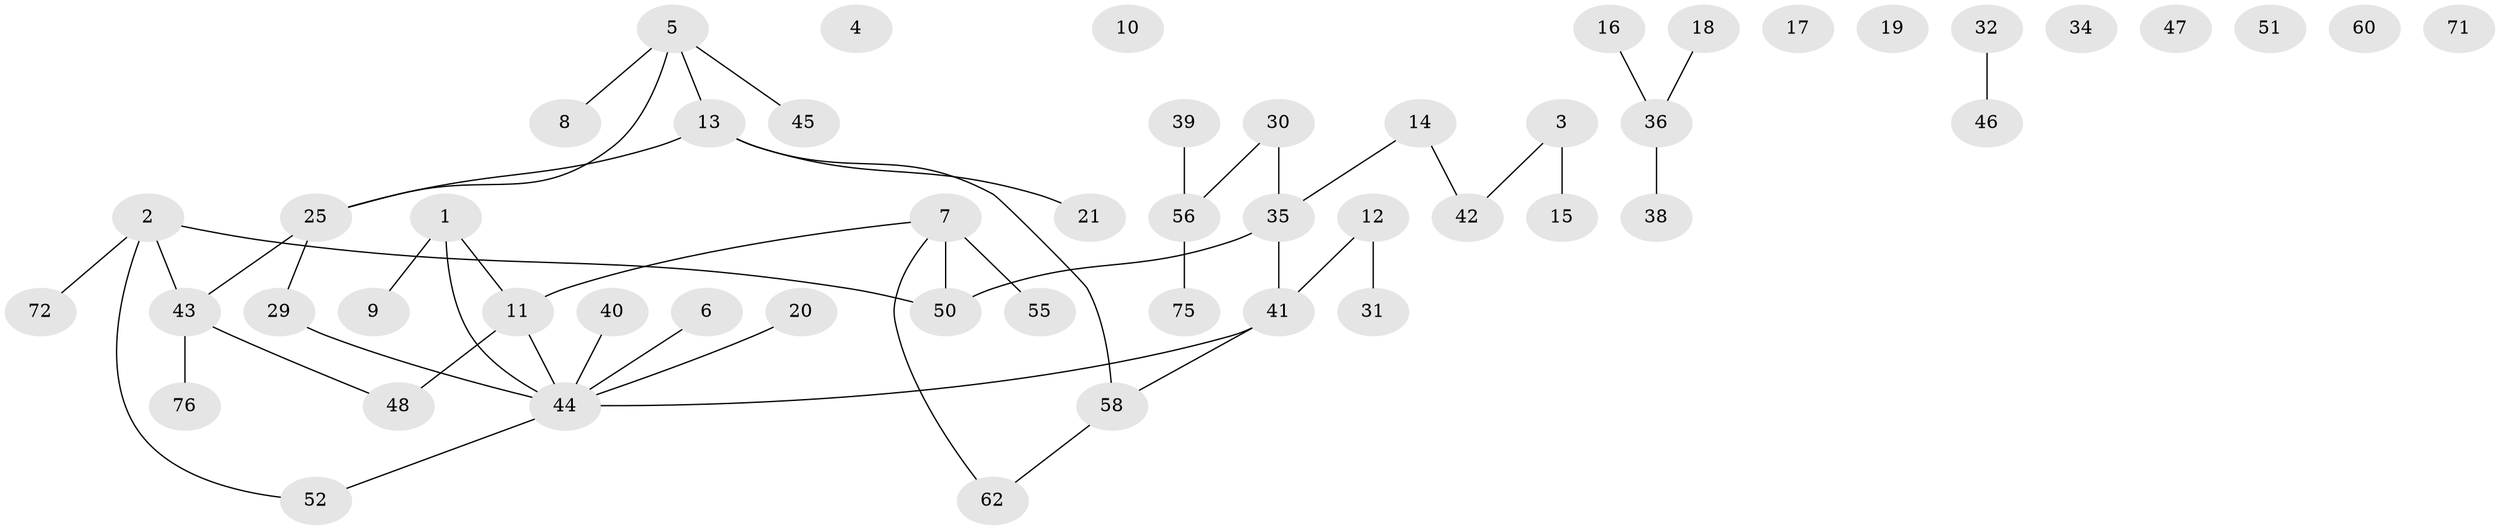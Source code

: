 // Generated by graph-tools (version 1.1) at 2025/23/03/03/25 07:23:28]
// undirected, 52 vertices, 48 edges
graph export_dot {
graph [start="1"]
  node [color=gray90,style=filled];
  1 [super="+64"];
  2 [super="+33"];
  3 [super="+70"];
  4;
  5 [super="+57"];
  6;
  7 [super="+63"];
  8;
  9;
  10;
  11 [super="+23"];
  12 [super="+26"];
  13 [super="+24"];
  14 [super="+37"];
  15;
  16 [super="+27"];
  17;
  18;
  19 [super="+22"];
  20;
  21;
  25 [super="+28"];
  29 [super="+68"];
  30 [super="+73"];
  31;
  32;
  34 [super="+54"];
  35 [super="+53"];
  36 [super="+49"];
  38;
  39;
  40;
  41 [super="+67"];
  42 [super="+66"];
  43 [super="+61"];
  44 [super="+65"];
  45;
  46 [super="+74"];
  47;
  48 [super="+69"];
  50;
  51;
  52;
  55;
  56 [super="+59"];
  58 [super="+77"];
  60;
  62;
  71;
  72;
  75;
  76;
  1 -- 11;
  1 -- 44;
  1 -- 9;
  2 -- 50;
  2 -- 52;
  2 -- 72;
  2 -- 43;
  3 -- 15;
  3 -- 42;
  5 -- 8;
  5 -- 45;
  5 -- 25;
  5 -- 13;
  6 -- 44;
  7 -- 11;
  7 -- 50;
  7 -- 55 [weight=2];
  7 -- 62;
  11 -- 44;
  11 -- 48;
  12 -- 31;
  12 -- 41;
  13 -- 25;
  13 -- 21;
  13 -- 58;
  14 -- 35;
  14 -- 42;
  16 -- 36;
  18 -- 36;
  20 -- 44;
  25 -- 29;
  25 -- 43;
  29 -- 44;
  30 -- 56;
  30 -- 35;
  32 -- 46;
  35 -- 50;
  35 -- 41 [weight=2];
  36 -- 38;
  39 -- 56;
  40 -- 44;
  41 -- 44;
  41 -- 58;
  43 -- 76;
  43 -- 48;
  44 -- 52;
  56 -- 75;
  58 -- 62;
}
